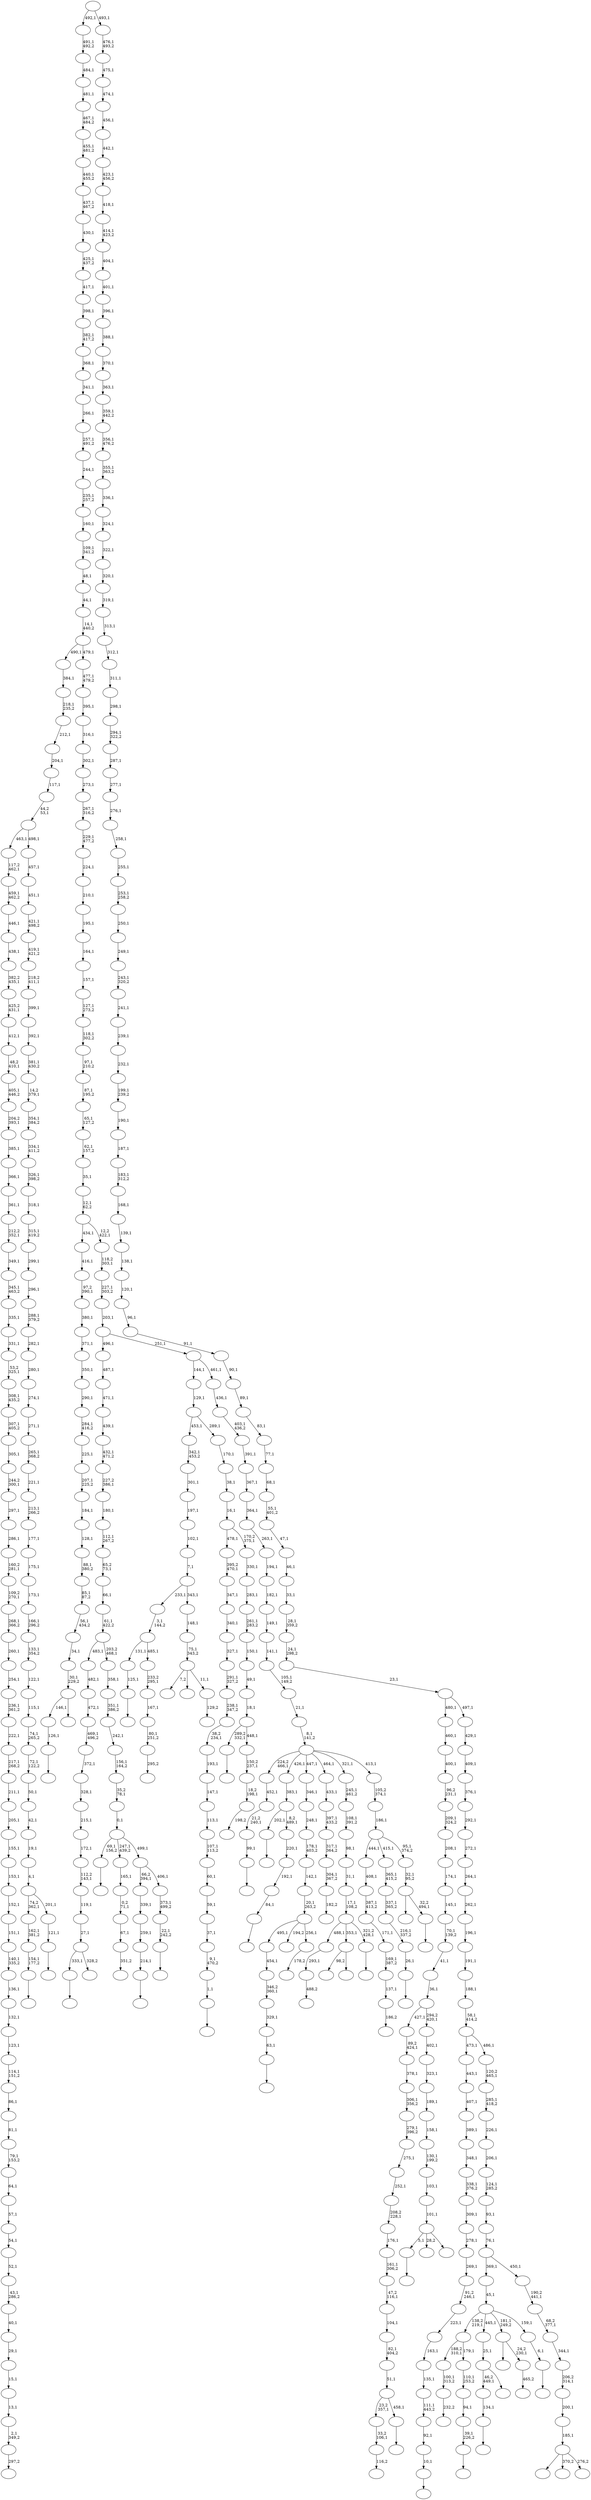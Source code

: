digraph T {
	550 [label=""]
	549 [label=""]
	548 [label=""]
	547 [label=""]
	546 [label=""]
	545 [label=""]
	544 [label=""]
	543 [label=""]
	542 [label=""]
	541 [label=""]
	540 [label=""]
	539 [label=""]
	538 [label=""]
	537 [label=""]
	536 [label=""]
	535 [label=""]
	534 [label=""]
	533 [label=""]
	532 [label=""]
	531 [label=""]
	530 [label=""]
	529 [label=""]
	528 [label=""]
	527 [label=""]
	526 [label=""]
	525 [label=""]
	524 [label=""]
	523 [label=""]
	522 [label=""]
	521 [label=""]
	520 [label=""]
	519 [label=""]
	518 [label=""]
	517 [label=""]
	516 [label=""]
	515 [label=""]
	514 [label=""]
	513 [label=""]
	512 [label=""]
	511 [label=""]
	510 [label=""]
	509 [label=""]
	508 [label=""]
	507 [label=""]
	506 [label=""]
	505 [label=""]
	504 [label=""]
	503 [label=""]
	502 [label=""]
	501 [label=""]
	500 [label=""]
	499 [label=""]
	498 [label=""]
	497 [label=""]
	496 [label=""]
	495 [label=""]
	494 [label=""]
	493 [label=""]
	492 [label=""]
	491 [label=""]
	490 [label=""]
	489 [label=""]
	488 [label=""]
	487 [label=""]
	486 [label=""]
	485 [label=""]
	484 [label=""]
	483 [label=""]
	482 [label=""]
	481 [label=""]
	480 [label=""]
	479 [label=""]
	478 [label=""]
	477 [label=""]
	476 [label=""]
	475 [label=""]
	474 [label=""]
	473 [label=""]
	472 [label=""]
	471 [label=""]
	470 [label=""]
	469 [label=""]
	468 [label=""]
	467 [label=""]
	466 [label=""]
	465 [label=""]
	464 [label=""]
	463 [label=""]
	462 [label=""]
	461 [label=""]
	460 [label=""]
	459 [label=""]
	458 [label=""]
	457 [label=""]
	456 [label=""]
	455 [label=""]
	454 [label=""]
	453 [label=""]
	452 [label=""]
	451 [label=""]
	450 [label=""]
	449 [label=""]
	448 [label=""]
	447 [label=""]
	446 [label=""]
	445 [label=""]
	444 [label=""]
	443 [label=""]
	442 [label=""]
	441 [label=""]
	440 [label=""]
	439 [label=""]
	438 [label=""]
	437 [label=""]
	436 [label=""]
	435 [label=""]
	434 [label=""]
	433 [label=""]
	432 [label=""]
	431 [label=""]
	430 [label=""]
	429 [label=""]
	428 [label=""]
	427 [label=""]
	426 [label=""]
	425 [label=""]
	424 [label=""]
	423 [label=""]
	422 [label=""]
	421 [label=""]
	420 [label=""]
	419 [label=""]
	418 [label=""]
	417 [label=""]
	416 [label=""]
	415 [label=""]
	414 [label=""]
	413 [label=""]
	412 [label=""]
	411 [label=""]
	410 [label=""]
	409 [label=""]
	408 [label=""]
	407 [label=""]
	406 [label=""]
	405 [label=""]
	404 [label=""]
	403 [label=""]
	402 [label=""]
	401 [label=""]
	400 [label=""]
	399 [label=""]
	398 [label=""]
	397 [label=""]
	396 [label=""]
	395 [label=""]
	394 [label=""]
	393 [label=""]
	392 [label=""]
	391 [label=""]
	390 [label=""]
	389 [label=""]
	388 [label=""]
	387 [label=""]
	386 [label=""]
	385 [label=""]
	384 [label=""]
	383 [label=""]
	382 [label=""]
	381 [label=""]
	380 [label=""]
	379 [label=""]
	378 [label=""]
	377 [label=""]
	376 [label=""]
	375 [label=""]
	374 [label=""]
	373 [label=""]
	372 [label=""]
	371 [label=""]
	370 [label=""]
	369 [label=""]
	368 [label=""]
	367 [label=""]
	366 [label=""]
	365 [label=""]
	364 [label=""]
	363 [label=""]
	362 [label=""]
	361 [label=""]
	360 [label=""]
	359 [label=""]
	358 [label=""]
	357 [label=""]
	356 [label=""]
	355 [label=""]
	354 [label=""]
	353 [label=""]
	352 [label=""]
	351 [label=""]
	350 [label=""]
	349 [label=""]
	348 [label=""]
	347 [label=""]
	346 [label=""]
	345 [label=""]
	344 [label=""]
	343 [label=""]
	342 [label=""]
	341 [label=""]
	340 [label=""]
	339 [label=""]
	338 [label=""]
	337 [label=""]
	336 [label=""]
	335 [label=""]
	334 [label=""]
	333 [label=""]
	332 [label=""]
	331 [label=""]
	330 [label=""]
	329 [label=""]
	328 [label=""]
	327 [label=""]
	326 [label=""]
	325 [label=""]
	324 [label=""]
	323 [label=""]
	322 [label=""]
	321 [label=""]
	320 [label=""]
	319 [label=""]
	318 [label=""]
	317 [label=""]
	316 [label=""]
	315 [label=""]
	314 [label=""]
	313 [label=""]
	312 [label=""]
	311 [label=""]
	310 [label=""]
	309 [label=""]
	308 [label=""]
	307 [label=""]
	306 [label=""]
	305 [label=""]
	304 [label=""]
	303 [label=""]
	302 [label=""]
	301 [label=""]
	300 [label=""]
	299 [label=""]
	298 [label=""]
	297 [label=""]
	296 [label=""]
	295 [label=""]
	294 [label=""]
	293 [label=""]
	292 [label=""]
	291 [label=""]
	290 [label=""]
	289 [label=""]
	288 [label=""]
	287 [label=""]
	286 [label=""]
	285 [label=""]
	284 [label=""]
	283 [label=""]
	282 [label=""]
	281 [label=""]
	280 [label=""]
	279 [label=""]
	278 [label=""]
	277 [label=""]
	276 [label=""]
	275 [label=""]
	274 [label=""]
	273 [label=""]
	272 [label=""]
	271 [label=""]
	270 [label=""]
	269 [label=""]
	268 [label=""]
	267 [label=""]
	266 [label=""]
	265 [label=""]
	264 [label=""]
	263 [label=""]
	262 [label=""]
	261 [label=""]
	260 [label=""]
	259 [label=""]
	258 [label=""]
	257 [label=""]
	256 [label=""]
	255 [label=""]
	254 [label=""]
	253 [label=""]
	252 [label=""]
	251 [label=""]
	250 [label=""]
	249 [label=""]
	248 [label=""]
	247 [label=""]
	246 [label=""]
	245 [label=""]
	244 [label=""]
	243 [label=""]
	242 [label=""]
	241 [label=""]
	240 [label=""]
	239 [label=""]
	238 [label=""]
	237 [label=""]
	236 [label=""]
	235 [label=""]
	234 [label=""]
	233 [label=""]
	232 [label=""]
	231 [label=""]
	230 [label=""]
	229 [label=""]
	228 [label=""]
	227 [label=""]
	226 [label=""]
	225 [label=""]
	224 [label=""]
	223 [label=""]
	222 [label=""]
	221 [label=""]
	220 [label=""]
	219 [label=""]
	218 [label=""]
	217 [label=""]
	216 [label=""]
	215 [label=""]
	214 [label=""]
	213 [label=""]
	212 [label=""]
	211 [label=""]
	210 [label=""]
	209 [label=""]
	208 [label=""]
	207 [label=""]
	206 [label=""]
	205 [label=""]
	204 [label=""]
	203 [label=""]
	202 [label=""]
	201 [label=""]
	200 [label=""]
	199 [label=""]
	198 [label=""]
	197 [label=""]
	196 [label=""]
	195 [label=""]
	194 [label=""]
	193 [label=""]
	192 [label=""]
	191 [label=""]
	190 [label=""]
	189 [label=""]
	188 [label=""]
	187 [label=""]
	186 [label=""]
	185 [label=""]
	184 [label=""]
	183 [label=""]
	182 [label=""]
	181 [label=""]
	180 [label=""]
	179 [label=""]
	178 [label=""]
	177 [label=""]
	176 [label=""]
	175 [label=""]
	174 [label=""]
	173 [label=""]
	172 [label=""]
	171 [label=""]
	170 [label=""]
	169 [label=""]
	168 [label=""]
	167 [label=""]
	166 [label=""]
	165 [label=""]
	164 [label=""]
	163 [label=""]
	162 [label=""]
	161 [label=""]
	160 [label=""]
	159 [label=""]
	158 [label=""]
	157 [label=""]
	156 [label=""]
	155 [label=""]
	154 [label=""]
	153 [label=""]
	152 [label=""]
	151 [label=""]
	150 [label=""]
	149 [label=""]
	148 [label=""]
	147 [label=""]
	146 [label=""]
	145 [label=""]
	144 [label=""]
	143 [label=""]
	142 [label=""]
	141 [label=""]
	140 [label=""]
	139 [label=""]
	138 [label=""]
	137 [label=""]
	136 [label=""]
	135 [label=""]
	134 [label=""]
	133 [label=""]
	132 [label=""]
	131 [label=""]
	130 [label=""]
	129 [label=""]
	128 [label=""]
	127 [label=""]
	126 [label=""]
	125 [label=""]
	124 [label=""]
	123 [label=""]
	122 [label=""]
	121 [label=""]
	120 [label=""]
	119 [label=""]
	118 [label=""]
	117 [label=""]
	116 [label=""]
	115 [label=""]
	114 [label=""]
	113 [label=""]
	112 [label=""]
	111 [label=""]
	110 [label=""]
	109 [label=""]
	108 [label=""]
	107 [label=""]
	106 [label=""]
	105 [label=""]
	104 [label=""]
	103 [label=""]
	102 [label=""]
	101 [label=""]
	100 [label=""]
	99 [label=""]
	98 [label=""]
	97 [label=""]
	96 [label=""]
	95 [label=""]
	94 [label=""]
	93 [label=""]
	92 [label=""]
	91 [label=""]
	90 [label=""]
	89 [label=""]
	88 [label=""]
	87 [label=""]
	86 [label=""]
	85 [label=""]
	84 [label=""]
	83 [label=""]
	82 [label=""]
	81 [label=""]
	80 [label=""]
	79 [label=""]
	78 [label=""]
	77 [label=""]
	76 [label=""]
	75 [label=""]
	74 [label=""]
	73 [label=""]
	72 [label=""]
	71 [label=""]
	70 [label=""]
	69 [label=""]
	68 [label=""]
	67 [label=""]
	66 [label=""]
	65 [label=""]
	64 [label=""]
	63 [label=""]
	62 [label=""]
	61 [label=""]
	60 [label=""]
	59 [label=""]
	58 [label=""]
	57 [label=""]
	56 [label=""]
	55 [label=""]
	54 [label=""]
	53 [label=""]
	52 [label=""]
	51 [label=""]
	50 [label=""]
	49 [label=""]
	48 [label=""]
	47 [label=""]
	46 [label=""]
	45 [label=""]
	44 [label=""]
	43 [label=""]
	42 [label=""]
	41 [label=""]
	40 [label=""]
	39 [label=""]
	38 [label=""]
	37 [label=""]
	36 [label=""]
	35 [label=""]
	34 [label=""]
	33 [label=""]
	32 [label=""]
	31 [label=""]
	30 [label=""]
	29 [label=""]
	28 [label=""]
	27 [label=""]
	26 [label=""]
	25 [label=""]
	24 [label=""]
	23 [label=""]
	22 [label=""]
	21 [label=""]
	20 [label=""]
	19 [label=""]
	18 [label=""]
	17 [label=""]
	16 [label=""]
	15 [label=""]
	14 [label=""]
	13 [label=""]
	12 [label=""]
	11 [label=""]
	10 [label=""]
	9 [label=""]
	8 [label=""]
	7 [label=""]
	6 [label=""]
	5 [label=""]
	4 [label=""]
	3 [label=""]
	2 [label=""]
	1 [label=""]
	0 [label=""]
	548 -> 549 [label=""]
	547 -> 548 [label="125,1"]
	544 -> 545 [label=""]
	542 -> 543 [label="232,2"]
	541 -> 542 [label="100,1\n313,2"]
	539 -> 540 [label="297,2"]
	538 -> 539 [label="2,1\n349,2"]
	537 -> 538 [label="13,1"]
	536 -> 537 [label="15,1"]
	535 -> 536 [label="29,1"]
	534 -> 535 [label="40,1"]
	533 -> 534 [label="43,1\n286,2"]
	532 -> 533 [label="52,1"]
	531 -> 532 [label="54,1"]
	530 -> 531 [label="57,1"]
	529 -> 530 [label="64,1"]
	528 -> 529 [label="79,1\n153,2"]
	527 -> 528 [label="81,1"]
	526 -> 527 [label="86,1"]
	525 -> 526 [label="114,1\n151,2"]
	524 -> 525 [label="123,1"]
	523 -> 524 [label="132,1"]
	522 -> 523 [label="136,1"]
	521 -> 522 [label="140,1\n335,2"]
	520 -> 521 [label="151,1"]
	519 -> 520 [label="152,1"]
	518 -> 519 [label="153,1"]
	517 -> 518 [label="155,1"]
	516 -> 517 [label="205,1"]
	515 -> 516 [label="211,1"]
	514 -> 515 [label="217,1\n268,2"]
	513 -> 514 [label="222,1"]
	512 -> 513 [label="236,1\n361,2"]
	511 -> 512 [label="254,1"]
	510 -> 511 [label="260,1"]
	509 -> 510 [label="268,1\n366,2"]
	508 -> 509 [label="109,2\n270,1"]
	507 -> 508 [label="160,2\n281,1"]
	506 -> 507 [label="286,1"]
	505 -> 506 [label="297,1"]
	504 -> 505 [label="244,2\n300,1"]
	503 -> 504 [label="305,1"]
	502 -> 503 [label="307,1\n405,2"]
	501 -> 502 [label="308,1\n435,2"]
	500 -> 501 [label="53,2\n325,1"]
	499 -> 500 [label="331,1"]
	498 -> 499 [label="335,1"]
	497 -> 498 [label="345,1\n463,2"]
	496 -> 497 [label="349,1"]
	495 -> 496 [label="212,2\n352,1"]
	494 -> 495 [label="361,1"]
	493 -> 494 [label="366,1"]
	492 -> 493 [label="385,1"]
	491 -> 492 [label="204,2\n393,1"]
	490 -> 491 [label="405,1\n446,2"]
	489 -> 490 [label="48,2\n410,1"]
	488 -> 489 [label="412,1"]
	487 -> 488 [label="425,2\n431,1"]
	486 -> 487 [label="382,2\n435,1"]
	485 -> 486 [label="438,1"]
	484 -> 485 [label="446,1"]
	483 -> 484 [label="459,1\n462,2"]
	482 -> 483 [label="117,2\n462,1"]
	478 -> 479 [label="116,2"]
	477 -> 478 [label="33,2\n106,1"]
	475 -> 476 [label=""]
	474 -> 475 [label="1,1"]
	473 -> 474 [label="9,1\n470,2"]
	472 -> 473 [label="37,1"]
	471 -> 472 [label="59,1"]
	470 -> 471 [label="60,1"]
	469 -> 470 [label="107,1\n113,2"]
	468 -> 469 [label="113,1"]
	467 -> 468 [label="147,1"]
	466 -> 467 [label="193,1"]
	465 -> 466 [label="38,2\n234,1"]
	464 -> 465 [label="238,1\n347,2"]
	463 -> 464 [label="291,1\n327,2"]
	462 -> 463 [label="327,1"]
	461 -> 462 [label="340,1"]
	460 -> 461 [label="347,1"]
	459 -> 460 [label="395,2\n470,1"]
	457 -> 458 [label=""]
	455 -> 456 [label=""]
	454 -> 455 [label="99,1"]
	453 -> 454 [label="21,2\n240,1"]
	452 -> 453 [label="452,1"]
	449 -> 450 [label="186,2"]
	448 -> 449 [label="137,1"]
	447 -> 448 [label="169,1\n387,2"]
	446 -> 447 [label="171,1"]
	445 -> 446 [label="387,1\n413,2"]
	444 -> 445 [label="408,1"]
	441 -> 442 [label=""]
	440 -> 441 [label="63,1"]
	439 -> 440 [label="329,1"]
	438 -> 439 [label="346,2\n360,1"]
	437 -> 438 [label="454,1"]
	435 -> 436 [label=""]
	433 -> 434 [label=""]
	432 -> 433 [label="214,1"]
	431 -> 432 [label="259,1"]
	430 -> 431 [label="339,1"]
	428 -> 429 [label="295,2"]
	427 -> 428 [label="80,1\n251,2"]
	426 -> 427 [label="167,1"]
	425 -> 426 [label="233,2\n295,1"]
	424 -> 547 [label="131,1"]
	424 -> 425 [label="485,1"]
	423 -> 424 [label="3,1\n144,2"]
	420 -> 421 [label=""]
	418 -> 419 [label="129,2"]
	417 -> 550 [label="7,2"]
	417 -> 443 [label=""]
	417 -> 418 [label="11,1"]
	416 -> 417 [label="75,1\n343,2"]
	415 -> 416 [label="148,1"]
	414 -> 423 [label="233,1"]
	414 -> 415 [label="343,1"]
	413 -> 414 [label="7,1"]
	412 -> 413 [label="102,1"]
	411 -> 412 [label="197,1"]
	410 -> 411 [label="301,1"]
	409 -> 410 [label="342,1\n453,2"]
	407 -> 408 [label=""]
	406 -> 477 [label="23,2\n357,1"]
	406 -> 407 [label="458,1"]
	405 -> 406 [label="51,1"]
	404 -> 405 [label="82,1\n404,2"]
	403 -> 404 [label="104,1"]
	402 -> 403 [label="47,2\n116,1"]
	401 -> 402 [label="161,1\n306,2"]
	400 -> 401 [label="176,1"]
	399 -> 400 [label="208,2\n228,1"]
	398 -> 399 [label="252,1"]
	397 -> 398 [label="275,1"]
	396 -> 397 [label="279,1\n396,2"]
	395 -> 396 [label="306,1\n356,2"]
	394 -> 395 [label="378,1"]
	393 -> 394 [label="89,2\n424,1"]
	391 -> 392 [label=""]
	390 -> 391 [label="26,1"]
	389 -> 390 [label="216,1\n337,2"]
	388 -> 389 [label="337,1\n365,2"]
	387 -> 388 [label="365,1\n415,2"]
	385 -> 386 [label="488,2"]
	384 -> 385 [label="293,1"]
	382 -> 383 [label=""]
	381 -> 382 [label="39,1\n226,2"]
	380 -> 381 [label="94,1"]
	379 -> 380 [label="110,1\n253,2"]
	378 -> 541 [label="188,2\n310,1"]
	378 -> 379 [label="179,1"]
	376 -> 377 [label=""]
	375 -> 376 [label="134,1"]
	373 -> 374 [label="351,2"]
	372 -> 373 [label="67,1"]
	371 -> 372 [label="0,2\n71,1"]
	370 -> 371 [label="165,1"]
	368 -> 369 [label=""]
	367 -> 368 [label="10,1"]
	366 -> 367 [label="92,1"]
	365 -> 366 [label="111,1\n443,2"]
	364 -> 365 [label="135,1"]
	363 -> 364 [label="163,1"]
	362 -> 363 [label="223,1"]
	361 -> 362 [label="91,2\n246,1"]
	360 -> 361 [label="269,1"]
	359 -> 360 [label="278,1"]
	358 -> 359 [label="309,1"]
	357 -> 358 [label="338,1\n376,2"]
	356 -> 357 [label="348,1"]
	355 -> 356 [label="389,1"]
	354 -> 355 [label="407,1"]
	353 -> 354 [label="443,1"]
	351 -> 352 [label=""]
	350 -> 351 [label="154,1\n177,2"]
	349 -> 350 [label="162,1\n381,2"]
	347 -> 348 [label=""]
	346 -> 347 [label="126,1"]
	344 -> 345 [label=""]
	342 -> 420 [label="333,1"]
	342 -> 343 [label="328,2"]
	341 -> 342 [label="27,1"]
	340 -> 341 [label="119,1"]
	339 -> 340 [label="112,2\n143,1"]
	338 -> 339 [label="172,1"]
	337 -> 338 [label="215,1"]
	336 -> 337 [label="328,1"]
	335 -> 336 [label="372,1"]
	334 -> 335 [label="469,1\n496,2"]
	333 -> 334 [label="472,1"]
	332 -> 333 [label="482,1"]
	330 -> 331 [label=""]
	329 -> 330 [label="84,1"]
	328 -> 329 [label="192,1"]
	327 -> 328 [label="220,1"]
	326 -> 457 [label="202,1"]
	326 -> 327 [label="8,2\n489,1"]
	325 -> 326 [label="383,1"]
	323 -> 324 [label=""]
	322 -> 323 [label="22,1\n242,2"]
	321 -> 322 [label="373,1\n499,2"]
	320 -> 430 [label="66,2\n394,1"]
	320 -> 321 [label="406,1"]
	319 -> 435 [label="69,1\n156,2"]
	319 -> 370 [label="247,1\n439,2"]
	319 -> 320 [label="499,1"]
	318 -> 319 [label="0,1"]
	317 -> 318 [label="35,2\n78,1"]
	316 -> 317 [label="156,1\n164,2"]
	315 -> 316 [label="242,1"]
	314 -> 315 [label="351,1\n386,2"]
	313 -> 314 [label="358,1"]
	312 -> 332 [label="483,1"]
	312 -> 313 [label="203,2\n468,1"]
	311 -> 312 [label="61,1\n422,2"]
	310 -> 311 [label="66,1"]
	309 -> 310 [label="65,2\n73,1"]
	308 -> 309 [label="112,1\n267,2"]
	307 -> 308 [label="180,1"]
	306 -> 307 [label="227,2\n386,1"]
	305 -> 306 [label="432,1\n471,2"]
	304 -> 305 [label="439,1"]
	303 -> 304 [label="471,1"]
	302 -> 303 [label="487,1"]
	300 -> 301 [label="178,2"]
	299 -> 437 [label="495,1"]
	299 -> 422 [label="194,2"]
	299 -> 300 [label="256,1"]
	298 -> 299 [label="20,1\n263,2"]
	297 -> 298 [label="142,1"]
	296 -> 297 [label="178,1\n403,2"]
	295 -> 296 [label="248,1"]
	294 -> 295 [label="346,1"]
	292 -> 544 [label="5,1"]
	292 -> 481 [label="28,2"]
	292 -> 293 [label=""]
	291 -> 292 [label="101,1"]
	290 -> 291 [label="103,1"]
	289 -> 290 [label="130,1\n199,2"]
	288 -> 289 [label="158,1"]
	287 -> 288 [label="189,1"]
	286 -> 287 [label="323,1"]
	285 -> 286 [label="402,1"]
	284 -> 393 [label="427,1"]
	284 -> 285 [label="294,2\n420,1"]
	283 -> 284 [label="36,1"]
	282 -> 283 [label="41,1"]
	281 -> 282 [label="70,1\n139,2"]
	280 -> 281 [label="145,1"]
	279 -> 280 [label="174,1"]
	278 -> 279 [label="208,1"]
	277 -> 278 [label="209,1\n324,2"]
	276 -> 277 [label="96,2\n231,1"]
	275 -> 276 [label="400,1"]
	274 -> 275 [label="460,1"]
	272 -> 273 [label=""]
	271 -> 272 [label="121,1"]
	270 -> 349 [label="74,2\n362,1"]
	270 -> 271 [label="201,1"]
	269 -> 270 [label="4,1"]
	268 -> 269 [label="19,1"]
	267 -> 268 [label="42,1"]
	266 -> 267 [label="50,1"]
	265 -> 266 [label="72,1\n122,2"]
	264 -> 265 [label="74,1\n265,2"]
	263 -> 264 [label="115,1"]
	262 -> 263 [label="122,1"]
	261 -> 262 [label="133,1\n354,2"]
	260 -> 261 [label="166,1\n296,2"]
	259 -> 260 [label="173,1"]
	258 -> 259 [label="175,1"]
	257 -> 258 [label="177,1"]
	256 -> 257 [label="213,1\n266,2"]
	255 -> 256 [label="221,1"]
	254 -> 255 [label="265,1\n368,2"]
	253 -> 254 [label="271,1"]
	252 -> 253 [label="274,1"]
	251 -> 252 [label="280,1"]
	250 -> 251 [label="282,1"]
	249 -> 250 [label="288,1\n379,2"]
	248 -> 249 [label="296,1"]
	247 -> 248 [label="299,1"]
	246 -> 247 [label="315,1\n419,2"]
	245 -> 246 [label="318,1"]
	244 -> 245 [label="326,1\n398,2"]
	243 -> 244 [label="334,1\n411,2"]
	242 -> 243 [label="354,1\n384,2"]
	241 -> 242 [label="14,2\n379,1"]
	240 -> 241 [label="381,1\n430,2"]
	239 -> 240 [label="392,1"]
	238 -> 239 [label="399,1"]
	237 -> 238 [label="218,2\n411,1"]
	236 -> 237 [label="419,1\n421,2"]
	235 -> 236 [label="421,1\n498,2"]
	234 -> 235 [label="451,1"]
	233 -> 234 [label="457,1"]
	232 -> 482 [label="463,1"]
	232 -> 233 [label="498,1"]
	231 -> 232 [label="44,2\n53,1"]
	230 -> 231 [label="117,1"]
	229 -> 230 [label="204,1"]
	228 -> 229 [label="212,1"]
	227 -> 228 [label="218,1\n235,2"]
	226 -> 227 [label="384,1"]
	224 -> 225 [label="198,2"]
	223 -> 224 [label="18,2\n198,1"]
	222 -> 223 [label="150,2\n237,1"]
	221 -> 344 [label="289,2\n332,1"]
	221 -> 222 [label="448,1"]
	220 -> 221 [label="18,1"]
	219 -> 220 [label="49,1"]
	218 -> 219 [label="150,1"]
	217 -> 218 [label="261,1\n283,2"]
	216 -> 217 [label="283,1"]
	215 -> 216 [label="330,1"]
	214 -> 459 [label="478,1"]
	214 -> 215 [label="170,2\n375,1"]
	213 -> 214 [label="16,1"]
	212 -> 213 [label="38,1"]
	211 -> 212 [label="170,1"]
	210 -> 409 [label="453,1"]
	210 -> 211 [label="289,1"]
	209 -> 210 [label="129,1"]
	207 -> 375 [label="46,2\n449,1"]
	207 -> 208 [label=""]
	206 -> 207 [label="25,1"]
	203 -> 204 [label="182,2"]
	202 -> 203 [label="304,1\n367,2"]
	201 -> 202 [label="317,1\n364,2"]
	200 -> 201 [label="397,1\n433,2"]
	199 -> 200 [label="433,1"]
	197 -> 546 [label="98,2"]
	197 -> 198 [label=""]
	194 -> 346 [label="146,1"]
	194 -> 195 [label=""]
	193 -> 194 [label="30,1\n229,2"]
	192 -> 193 [label="34,1"]
	191 -> 192 [label="56,1\n434,2"]
	190 -> 191 [label="85,1\n87,2"]
	189 -> 190 [label="88,1\n380,2"]
	188 -> 189 [label="128,1"]
	187 -> 188 [label="184,1"]
	186 -> 187 [label="207,1\n225,2"]
	185 -> 186 [label="225,1"]
	184 -> 185 [label="284,1\n416,2"]
	183 -> 184 [label="290,1"]
	182 -> 183 [label="350,1"]
	181 -> 182 [label="371,1"]
	180 -> 181 [label="380,1"]
	179 -> 180 [label="97,2\n390,1"]
	178 -> 179 [label="416,1"]
	176 -> 177 [label="465,2"]
	175 -> 205 [label=""]
	175 -> 176 [label="24,2\n230,1"]
	173 -> 174 [label=""]
	172 -> 384 [label="488,1"]
	172 -> 197 [label="353,1"]
	172 -> 173 [label="321,2\n428,1"]
	171 -> 172 [label="17,1\n108,2"]
	170 -> 171 [label="31,1"]
	169 -> 170 [label="98,1"]
	168 -> 169 [label="108,1\n391,2"]
	167 -> 168 [label="245,1\n461,2"]
	165 -> 166 [label=""]
	164 -> 165 [label="6,1"]
	163 -> 378 [label="138,2\n219,1"]
	163 -> 206 [label="445,1"]
	163 -> 175 [label="181,1\n249,2"]
	163 -> 164 [label="159,1"]
	162 -> 163 [label="45,1"]
	160 -> 161 [label=""]
	159 -> 451 [label=""]
	159 -> 160 [label="32,2\n494,1"]
	158 -> 159 [label="32,1\n95,2"]
	157 -> 444 [label="444,1"]
	157 -> 387 [label="415,1"]
	157 -> 158 [label="95,1\n374,2"]
	156 -> 157 [label="186,1"]
	155 -> 156 [label="105,2\n374,1"]
	154 -> 452 [label="224,2\n466,1"]
	154 -> 325 [label="426,1"]
	154 -> 294 [label="447,1"]
	154 -> 199 [label="464,1"]
	154 -> 167 [label="321,1"]
	154 -> 155 [label="413,1"]
	153 -> 154 [label="8,1\n141,2"]
	152 -> 153 [label="21,1"]
	151 -> 152 [label="105,1\n149,2"]
	150 -> 151 [label="141,1"]
	149 -> 150 [label="149,1"]
	148 -> 149 [label="182,1"]
	147 -> 148 [label="194,1"]
	146 -> 147 [label="263,1"]
	145 -> 146 [label="364,1"]
	144 -> 145 [label="367,1"]
	143 -> 144 [label="391,1"]
	142 -> 143 [label="403,1\n436,2"]
	141 -> 142 [label="436,1"]
	140 -> 209 [label="144,1"]
	140 -> 141 [label="461,1"]
	139 -> 302 [label="496,1"]
	139 -> 140 [label="251,1"]
	138 -> 139 [label="203,1"]
	137 -> 138 [label="227,1\n303,2"]
	136 -> 137 [label="118,2\n303,1"]
	135 -> 178 [label="434,1"]
	135 -> 136 [label="12,2\n422,1"]
	134 -> 135 [label="12,1\n62,2"]
	133 -> 134 [label="35,1"]
	132 -> 133 [label="62,1\n157,2"]
	131 -> 132 [label="65,1\n127,2"]
	130 -> 131 [label="87,1\n195,2"]
	129 -> 130 [label="97,1\n210,2"]
	128 -> 129 [label="118,1\n302,2"]
	127 -> 128 [label="127,1\n273,2"]
	126 -> 127 [label="157,1"]
	125 -> 126 [label="164,1"]
	124 -> 125 [label="195,1"]
	123 -> 124 [label="210,1"]
	122 -> 123 [label="224,1"]
	121 -> 122 [label="229,1\n477,2"]
	120 -> 121 [label="267,1\n316,2"]
	119 -> 120 [label="273,1"]
	118 -> 119 [label="302,1"]
	117 -> 118 [label="316,1"]
	116 -> 117 [label="395,1"]
	115 -> 116 [label="477,1\n479,2"]
	114 -> 226 [label="490,1"]
	114 -> 115 [label="479,1"]
	113 -> 114 [label="14,1\n440,2"]
	112 -> 113 [label="44,1"]
	111 -> 112 [label="48,1"]
	110 -> 111 [label="109,1\n341,2"]
	109 -> 110 [label="160,1"]
	108 -> 109 [label="235,1\n257,2"]
	107 -> 108 [label="244,1"]
	106 -> 107 [label="257,1\n491,2"]
	105 -> 106 [label="266,1"]
	104 -> 105 [label="341,1"]
	103 -> 104 [label="368,1"]
	102 -> 103 [label="382,1\n417,2"]
	101 -> 102 [label="398,1"]
	100 -> 101 [label="417,1"]
	99 -> 100 [label="425,1\n437,2"]
	98 -> 99 [label="430,1"]
	97 -> 98 [label="437,1\n467,2"]
	96 -> 97 [label="440,1\n455,2"]
	95 -> 96 [label="455,1\n481,2"]
	94 -> 95 [label="467,1\n484,2"]
	93 -> 94 [label="481,1"]
	92 -> 93 [label="484,1"]
	91 -> 92 [label="491,1\n492,2"]
	89 -> 480 [label=""]
	89 -> 196 [label="370,2"]
	89 -> 90 [label="276,2"]
	88 -> 89 [label="185,1"]
	87 -> 88 [label="200,1"]
	86 -> 87 [label="206,2\n314,1"]
	85 -> 86 [label="344,1"]
	84 -> 85 [label="68,2\n377,1"]
	83 -> 84 [label="190,2\n441,1"]
	82 -> 162 [label="369,1"]
	82 -> 83 [label="450,1"]
	81 -> 82 [label="76,1"]
	80 -> 81 [label="93,1"]
	79 -> 80 [label="124,1\n285,2"]
	78 -> 79 [label="206,1"]
	77 -> 78 [label="226,1"]
	76 -> 77 [label="285,1\n418,2"]
	75 -> 76 [label="120,2\n465,1"]
	74 -> 353 [label="473,1"]
	74 -> 75 [label="486,1"]
	73 -> 74 [label="58,1\n414,2"]
	72 -> 73 [label="188,1"]
	71 -> 72 [label="191,1"]
	70 -> 71 [label="196,1"]
	69 -> 70 [label="262,1"]
	68 -> 69 [label="264,1"]
	67 -> 68 [label="272,1"]
	66 -> 67 [label="292,1"]
	65 -> 66 [label="376,1"]
	64 -> 65 [label="409,1"]
	63 -> 64 [label="429,1"]
	62 -> 274 [label="480,1"]
	62 -> 63 [label="497,1"]
	61 -> 62 [label="23,1"]
	60 -> 61 [label="24,1\n298,2"]
	59 -> 60 [label="28,1\n359,2"]
	58 -> 59 [label="33,1"]
	57 -> 58 [label="46,1"]
	56 -> 57 [label="47,1"]
	55 -> 56 [label="55,1\n401,2"]
	54 -> 55 [label="68,1"]
	53 -> 54 [label="77,1"]
	52 -> 53 [label="83,1"]
	51 -> 52 [label="89,1"]
	50 -> 51 [label="90,1"]
	49 -> 50 [label="91,1"]
	48 -> 49 [label="96,1"]
	47 -> 48 [label="120,1"]
	46 -> 47 [label="138,1"]
	45 -> 46 [label="139,1"]
	44 -> 45 [label="168,1"]
	43 -> 44 [label="183,1\n312,2"]
	42 -> 43 [label="187,1"]
	41 -> 42 [label="190,1"]
	40 -> 41 [label="199,1\n239,2"]
	39 -> 40 [label="232,1"]
	38 -> 39 [label="239,1"]
	37 -> 38 [label="241,1"]
	36 -> 37 [label="243,1\n320,2"]
	35 -> 36 [label="249,1"]
	34 -> 35 [label="250,1"]
	33 -> 34 [label="253,1\n258,2"]
	32 -> 33 [label="255,1"]
	31 -> 32 [label="258,1"]
	30 -> 31 [label="276,1"]
	29 -> 30 [label="277,1"]
	28 -> 29 [label="287,1"]
	27 -> 28 [label="294,1\n322,2"]
	26 -> 27 [label="298,1"]
	25 -> 26 [label="311,1"]
	24 -> 25 [label="312,1"]
	23 -> 24 [label="313,1"]
	22 -> 23 [label="319,1"]
	21 -> 22 [label="320,1"]
	20 -> 21 [label="322,1"]
	19 -> 20 [label="324,1"]
	18 -> 19 [label="336,1"]
	17 -> 18 [label="355,1\n363,2"]
	16 -> 17 [label="356,1\n476,2"]
	15 -> 16 [label="359,1\n442,2"]
	14 -> 15 [label="363,1"]
	13 -> 14 [label="370,1"]
	12 -> 13 [label="388,1"]
	11 -> 12 [label="396,1"]
	10 -> 11 [label="401,1"]
	9 -> 10 [label="404,1"]
	8 -> 9 [label="414,1\n423,2"]
	7 -> 8 [label="418,1"]
	6 -> 7 [label="423,1\n456,2"]
	5 -> 6 [label="442,1"]
	4 -> 5 [label="456,1"]
	3 -> 4 [label="474,1"]
	2 -> 3 [label="475,1"]
	1 -> 2 [label="476,1\n493,2"]
	0 -> 91 [label="492,1"]
	0 -> 1 [label="493,1"]
}
